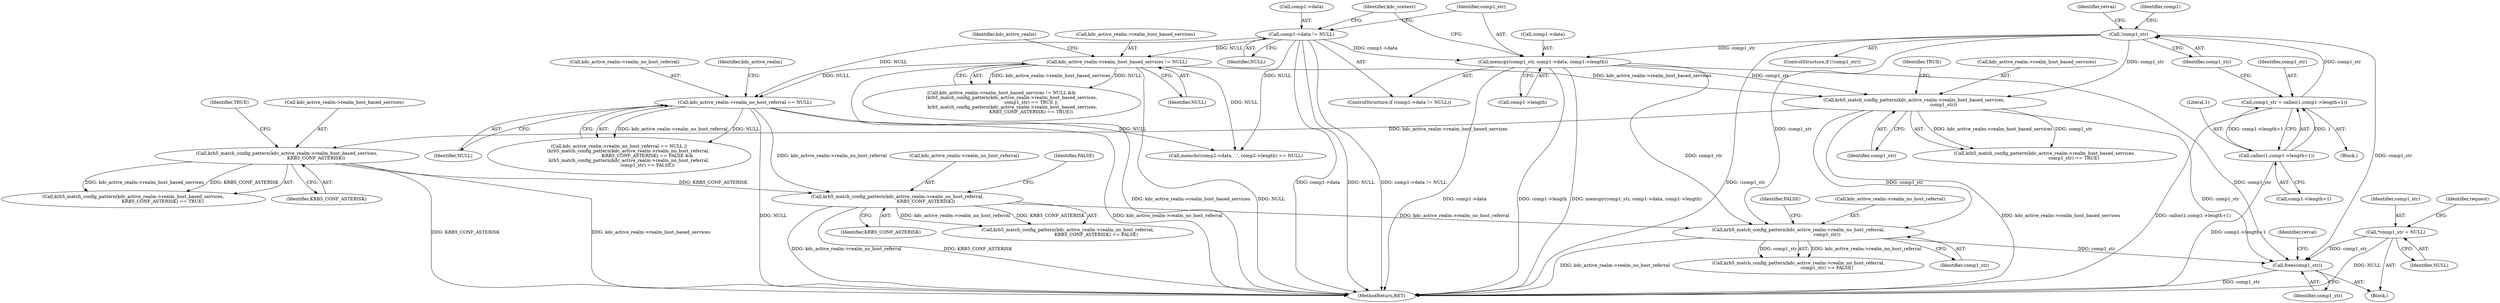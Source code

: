 digraph "0_krb5_8ee70ec63931d1e38567905387ab9b1d45734d81@API" {
"1000404" [label="(Call,free(comp1_str))"];
"1000233" [label="(Call,krb5_match_config_pattern(kdc_active_realm->realm_host_based_services,\n                                         comp1_str))"];
"1000226" [label="(Call,kdc_active_realm->realm_host_based_services != NULL)"];
"1000186" [label="(Call,comp1->data != NULL)"];
"1000178" [label="(Call,!comp1_str)"];
"1000168" [label="(Call,comp1_str = calloc(1,comp1->length+1))"];
"1000170" [label="(Call,calloc(1,comp1->length+1))"];
"1000191" [label="(Call,memcpy(comp1_str, comp1->data, comp1->length))"];
"1000261" [label="(Call,krb5_match_config_pattern(kdc_active_realm->realm_no_host_referral,\n                                        comp1_str))"];
"1000254" [label="(Call,krb5_match_config_pattern(kdc_active_realm->realm_no_host_referral,\n                                        KRB5_CONF_ASTERISK))"];
"1000247" [label="(Call,kdc_active_realm->realm_no_host_referral == NULL)"];
"1000240" [label="(Call,krb5_match_config_pattern(kdc_active_realm->realm_host_based_services,\n                                         KRB5_CONF_ASTERISK))"];
"1000127" [label="(Call,*comp1_str = NULL)"];
"1000182" [label="(Identifier,retval)"];
"1000188" [label="(Identifier,comp1)"];
"1000196" [label="(Call,comp1->length)"];
"1000128" [label="(Identifier,comp1_str)"];
"1000247" [label="(Call,kdc_active_realm->realm_no_host_referral == NULL)"];
"1000258" [label="(Identifier,KRB5_CONF_ASTERISK)"];
"1000246" [label="(Call,kdc_active_realm->realm_no_host_referral == NULL ||\n             (krb5_match_config_pattern(kdc_active_realm->realm_no_host_referral,\n                                        KRB5_CONF_ASTERISK) == FALSE &&\n              krb5_match_config_pattern(kdc_active_realm->realm_no_host_referral,\n                                        comp1_str) == FALSE))"];
"1000151" [label="(Block,)"];
"1000191" [label="(Call,memcpy(comp1_str, comp1->data, comp1->length))"];
"1000186" [label="(Call,comp1->data != NULL)"];
"1000232" [label="(Call,krb5_match_config_pattern(kdc_active_realm->realm_host_based_services,\n                                         comp1_str) == TRUE)"];
"1000177" [label="(ControlStructure,if (!comp1_str))"];
"1000256" [label="(Identifier,kdc_active_realm)"];
"1000225" [label="(Call,kdc_active_realm->realm_host_based_services != NULL &&\n              (krb5_match_config_pattern(kdc_active_realm->realm_host_based_services,\n                                         comp1_str) == TRUE ||\n               krb5_match_config_pattern(kdc_active_realm->realm_host_based_services,\n                                         KRB5_CONF_ASTERISK) == TRUE))"];
"1000248" [label="(Call,kdc_active_realm->realm_no_host_referral)"];
"1000204" [label="(Identifier,kdc_context)"];
"1000171" [label="(Literal,1)"];
"1000251" [label="(Identifier,NULL)"];
"1000190" [label="(Identifier,NULL)"];
"1000169" [label="(Identifier,comp1_str)"];
"1000404" [label="(Call,free(comp1_str))"];
"1000230" [label="(Identifier,NULL)"];
"1000245" [label="(Identifier,TRUE)"];
"1000237" [label="(Identifier,comp1_str)"];
"1000178" [label="(Call,!comp1_str)"];
"1000129" [label="(Identifier,NULL)"];
"1000240" [label="(Call,krb5_match_config_pattern(kdc_active_realm->realm_host_based_services,\n                                         KRB5_CONF_ASTERISK))"];
"1000266" [label="(Identifier,FALSE)"];
"1000107" [label="(Block,)"];
"1000187" [label="(Call,comp1->data)"];
"1000127" [label="(Call,*comp1_str = NULL)"];
"1000265" [label="(Identifier,comp1_str)"];
"1000168" [label="(Call,comp1_str = calloc(1,comp1->length+1))"];
"1000255" [label="(Call,kdc_active_realm->realm_no_host_referral)"];
"1000235" [label="(Identifier,kdc_active_realm)"];
"1000407" [label="(Identifier,retval)"];
"1000233" [label="(Call,krb5_match_config_pattern(kdc_active_realm->realm_host_based_services,\n                                         comp1_str))"];
"1000269" [label="(Call,memchr(comp2->data, '.', comp2->length) == NULL)"];
"1000244" [label="(Identifier,KRB5_CONF_ASTERISK)"];
"1000253" [label="(Call,krb5_match_config_pattern(kdc_active_realm->realm_no_host_referral,\n                                        KRB5_CONF_ASTERISK) == FALSE)"];
"1000241" [label="(Call,kdc_active_realm->realm_host_based_services)"];
"1000238" [label="(Identifier,TRUE)"];
"1000226" [label="(Call,kdc_active_realm->realm_host_based_services != NULL)"];
"1000179" [label="(Identifier,comp1_str)"];
"1000408" [label="(MethodReturn,RET)"];
"1000192" [label="(Identifier,comp1_str)"];
"1000170" [label="(Call,calloc(1,comp1->length+1))"];
"1000261" [label="(Call,krb5_match_config_pattern(kdc_active_realm->realm_no_host_referral,\n                                        comp1_str))"];
"1000260" [label="(Call,krb5_match_config_pattern(kdc_active_realm->realm_no_host_referral,\n                                        comp1_str) == FALSE)"];
"1000134" [label="(Identifier,request)"];
"1000234" [label="(Call,kdc_active_realm->realm_host_based_services)"];
"1000259" [label="(Identifier,FALSE)"];
"1000172" [label="(Call,comp1->length+1)"];
"1000185" [label="(ControlStructure,if (comp1->data != NULL))"];
"1000405" [label="(Identifier,comp1_str)"];
"1000193" [label="(Call,comp1->data)"];
"1000262" [label="(Call,kdc_active_realm->realm_no_host_referral)"];
"1000239" [label="(Call,krb5_match_config_pattern(kdc_active_realm->realm_host_based_services,\n                                         KRB5_CONF_ASTERISK) == TRUE)"];
"1000227" [label="(Call,kdc_active_realm->realm_host_based_services)"];
"1000254" [label="(Call,krb5_match_config_pattern(kdc_active_realm->realm_no_host_referral,\n                                        KRB5_CONF_ASTERISK))"];
"1000404" -> "1000107"  [label="AST: "];
"1000404" -> "1000405"  [label="CFG: "];
"1000405" -> "1000404"  [label="AST: "];
"1000407" -> "1000404"  [label="CFG: "];
"1000404" -> "1000408"  [label="DDG: comp1_str"];
"1000233" -> "1000404"  [label="DDG: comp1_str"];
"1000178" -> "1000404"  [label="DDG: comp1_str"];
"1000261" -> "1000404"  [label="DDG: comp1_str"];
"1000127" -> "1000404"  [label="DDG: comp1_str"];
"1000191" -> "1000404"  [label="DDG: comp1_str"];
"1000233" -> "1000232"  [label="AST: "];
"1000233" -> "1000237"  [label="CFG: "];
"1000234" -> "1000233"  [label="AST: "];
"1000237" -> "1000233"  [label="AST: "];
"1000238" -> "1000233"  [label="CFG: "];
"1000233" -> "1000408"  [label="DDG: kdc_active_realm->realm_host_based_services"];
"1000233" -> "1000232"  [label="DDG: kdc_active_realm->realm_host_based_services"];
"1000233" -> "1000232"  [label="DDG: comp1_str"];
"1000226" -> "1000233"  [label="DDG: kdc_active_realm->realm_host_based_services"];
"1000178" -> "1000233"  [label="DDG: comp1_str"];
"1000191" -> "1000233"  [label="DDG: comp1_str"];
"1000233" -> "1000240"  [label="DDG: kdc_active_realm->realm_host_based_services"];
"1000233" -> "1000261"  [label="DDG: comp1_str"];
"1000226" -> "1000225"  [label="AST: "];
"1000226" -> "1000230"  [label="CFG: "];
"1000227" -> "1000226"  [label="AST: "];
"1000230" -> "1000226"  [label="AST: "];
"1000235" -> "1000226"  [label="CFG: "];
"1000225" -> "1000226"  [label="CFG: "];
"1000226" -> "1000408"  [label="DDG: kdc_active_realm->realm_host_based_services"];
"1000226" -> "1000408"  [label="DDG: NULL"];
"1000226" -> "1000225"  [label="DDG: kdc_active_realm->realm_host_based_services"];
"1000226" -> "1000225"  [label="DDG: NULL"];
"1000186" -> "1000226"  [label="DDG: NULL"];
"1000226" -> "1000247"  [label="DDG: NULL"];
"1000226" -> "1000269"  [label="DDG: NULL"];
"1000186" -> "1000185"  [label="AST: "];
"1000186" -> "1000190"  [label="CFG: "];
"1000187" -> "1000186"  [label="AST: "];
"1000190" -> "1000186"  [label="AST: "];
"1000192" -> "1000186"  [label="CFG: "];
"1000204" -> "1000186"  [label="CFG: "];
"1000186" -> "1000408"  [label="DDG: comp1->data != NULL"];
"1000186" -> "1000408"  [label="DDG: comp1->data"];
"1000186" -> "1000408"  [label="DDG: NULL"];
"1000186" -> "1000191"  [label="DDG: comp1->data"];
"1000186" -> "1000247"  [label="DDG: NULL"];
"1000186" -> "1000269"  [label="DDG: NULL"];
"1000178" -> "1000177"  [label="AST: "];
"1000178" -> "1000179"  [label="CFG: "];
"1000179" -> "1000178"  [label="AST: "];
"1000182" -> "1000178"  [label="CFG: "];
"1000188" -> "1000178"  [label="CFG: "];
"1000178" -> "1000408"  [label="DDG: !comp1_str"];
"1000168" -> "1000178"  [label="DDG: comp1_str"];
"1000178" -> "1000191"  [label="DDG: comp1_str"];
"1000178" -> "1000261"  [label="DDG: comp1_str"];
"1000168" -> "1000151"  [label="AST: "];
"1000168" -> "1000170"  [label="CFG: "];
"1000169" -> "1000168"  [label="AST: "];
"1000170" -> "1000168"  [label="AST: "];
"1000179" -> "1000168"  [label="CFG: "];
"1000168" -> "1000408"  [label="DDG: calloc(1,comp1->length+1)"];
"1000170" -> "1000168"  [label="DDG: 1"];
"1000170" -> "1000168"  [label="DDG: comp1->length+1"];
"1000170" -> "1000172"  [label="CFG: "];
"1000171" -> "1000170"  [label="AST: "];
"1000172" -> "1000170"  [label="AST: "];
"1000170" -> "1000408"  [label="DDG: comp1->length+1"];
"1000191" -> "1000185"  [label="AST: "];
"1000191" -> "1000196"  [label="CFG: "];
"1000192" -> "1000191"  [label="AST: "];
"1000193" -> "1000191"  [label="AST: "];
"1000196" -> "1000191"  [label="AST: "];
"1000204" -> "1000191"  [label="CFG: "];
"1000191" -> "1000408"  [label="DDG: memcpy(comp1_str, comp1->data, comp1->length)"];
"1000191" -> "1000408"  [label="DDG: comp1->data"];
"1000191" -> "1000408"  [label="DDG: comp1->length"];
"1000191" -> "1000261"  [label="DDG: comp1_str"];
"1000261" -> "1000260"  [label="AST: "];
"1000261" -> "1000265"  [label="CFG: "];
"1000262" -> "1000261"  [label="AST: "];
"1000265" -> "1000261"  [label="AST: "];
"1000266" -> "1000261"  [label="CFG: "];
"1000261" -> "1000408"  [label="DDG: kdc_active_realm->realm_no_host_referral"];
"1000261" -> "1000260"  [label="DDG: kdc_active_realm->realm_no_host_referral"];
"1000261" -> "1000260"  [label="DDG: comp1_str"];
"1000254" -> "1000261"  [label="DDG: kdc_active_realm->realm_no_host_referral"];
"1000254" -> "1000253"  [label="AST: "];
"1000254" -> "1000258"  [label="CFG: "];
"1000255" -> "1000254"  [label="AST: "];
"1000258" -> "1000254"  [label="AST: "];
"1000259" -> "1000254"  [label="CFG: "];
"1000254" -> "1000408"  [label="DDG: kdc_active_realm->realm_no_host_referral"];
"1000254" -> "1000408"  [label="DDG: KRB5_CONF_ASTERISK"];
"1000254" -> "1000253"  [label="DDG: kdc_active_realm->realm_no_host_referral"];
"1000254" -> "1000253"  [label="DDG: KRB5_CONF_ASTERISK"];
"1000247" -> "1000254"  [label="DDG: kdc_active_realm->realm_no_host_referral"];
"1000240" -> "1000254"  [label="DDG: KRB5_CONF_ASTERISK"];
"1000247" -> "1000246"  [label="AST: "];
"1000247" -> "1000251"  [label="CFG: "];
"1000248" -> "1000247"  [label="AST: "];
"1000251" -> "1000247"  [label="AST: "];
"1000256" -> "1000247"  [label="CFG: "];
"1000246" -> "1000247"  [label="CFG: "];
"1000247" -> "1000408"  [label="DDG: kdc_active_realm->realm_no_host_referral"];
"1000247" -> "1000408"  [label="DDG: NULL"];
"1000247" -> "1000246"  [label="DDG: kdc_active_realm->realm_no_host_referral"];
"1000247" -> "1000246"  [label="DDG: NULL"];
"1000247" -> "1000269"  [label="DDG: NULL"];
"1000240" -> "1000239"  [label="AST: "];
"1000240" -> "1000244"  [label="CFG: "];
"1000241" -> "1000240"  [label="AST: "];
"1000244" -> "1000240"  [label="AST: "];
"1000245" -> "1000240"  [label="CFG: "];
"1000240" -> "1000408"  [label="DDG: KRB5_CONF_ASTERISK"];
"1000240" -> "1000408"  [label="DDG: kdc_active_realm->realm_host_based_services"];
"1000240" -> "1000239"  [label="DDG: kdc_active_realm->realm_host_based_services"];
"1000240" -> "1000239"  [label="DDG: KRB5_CONF_ASTERISK"];
"1000127" -> "1000107"  [label="AST: "];
"1000127" -> "1000129"  [label="CFG: "];
"1000128" -> "1000127"  [label="AST: "];
"1000129" -> "1000127"  [label="AST: "];
"1000134" -> "1000127"  [label="CFG: "];
"1000127" -> "1000408"  [label="DDG: NULL"];
}
